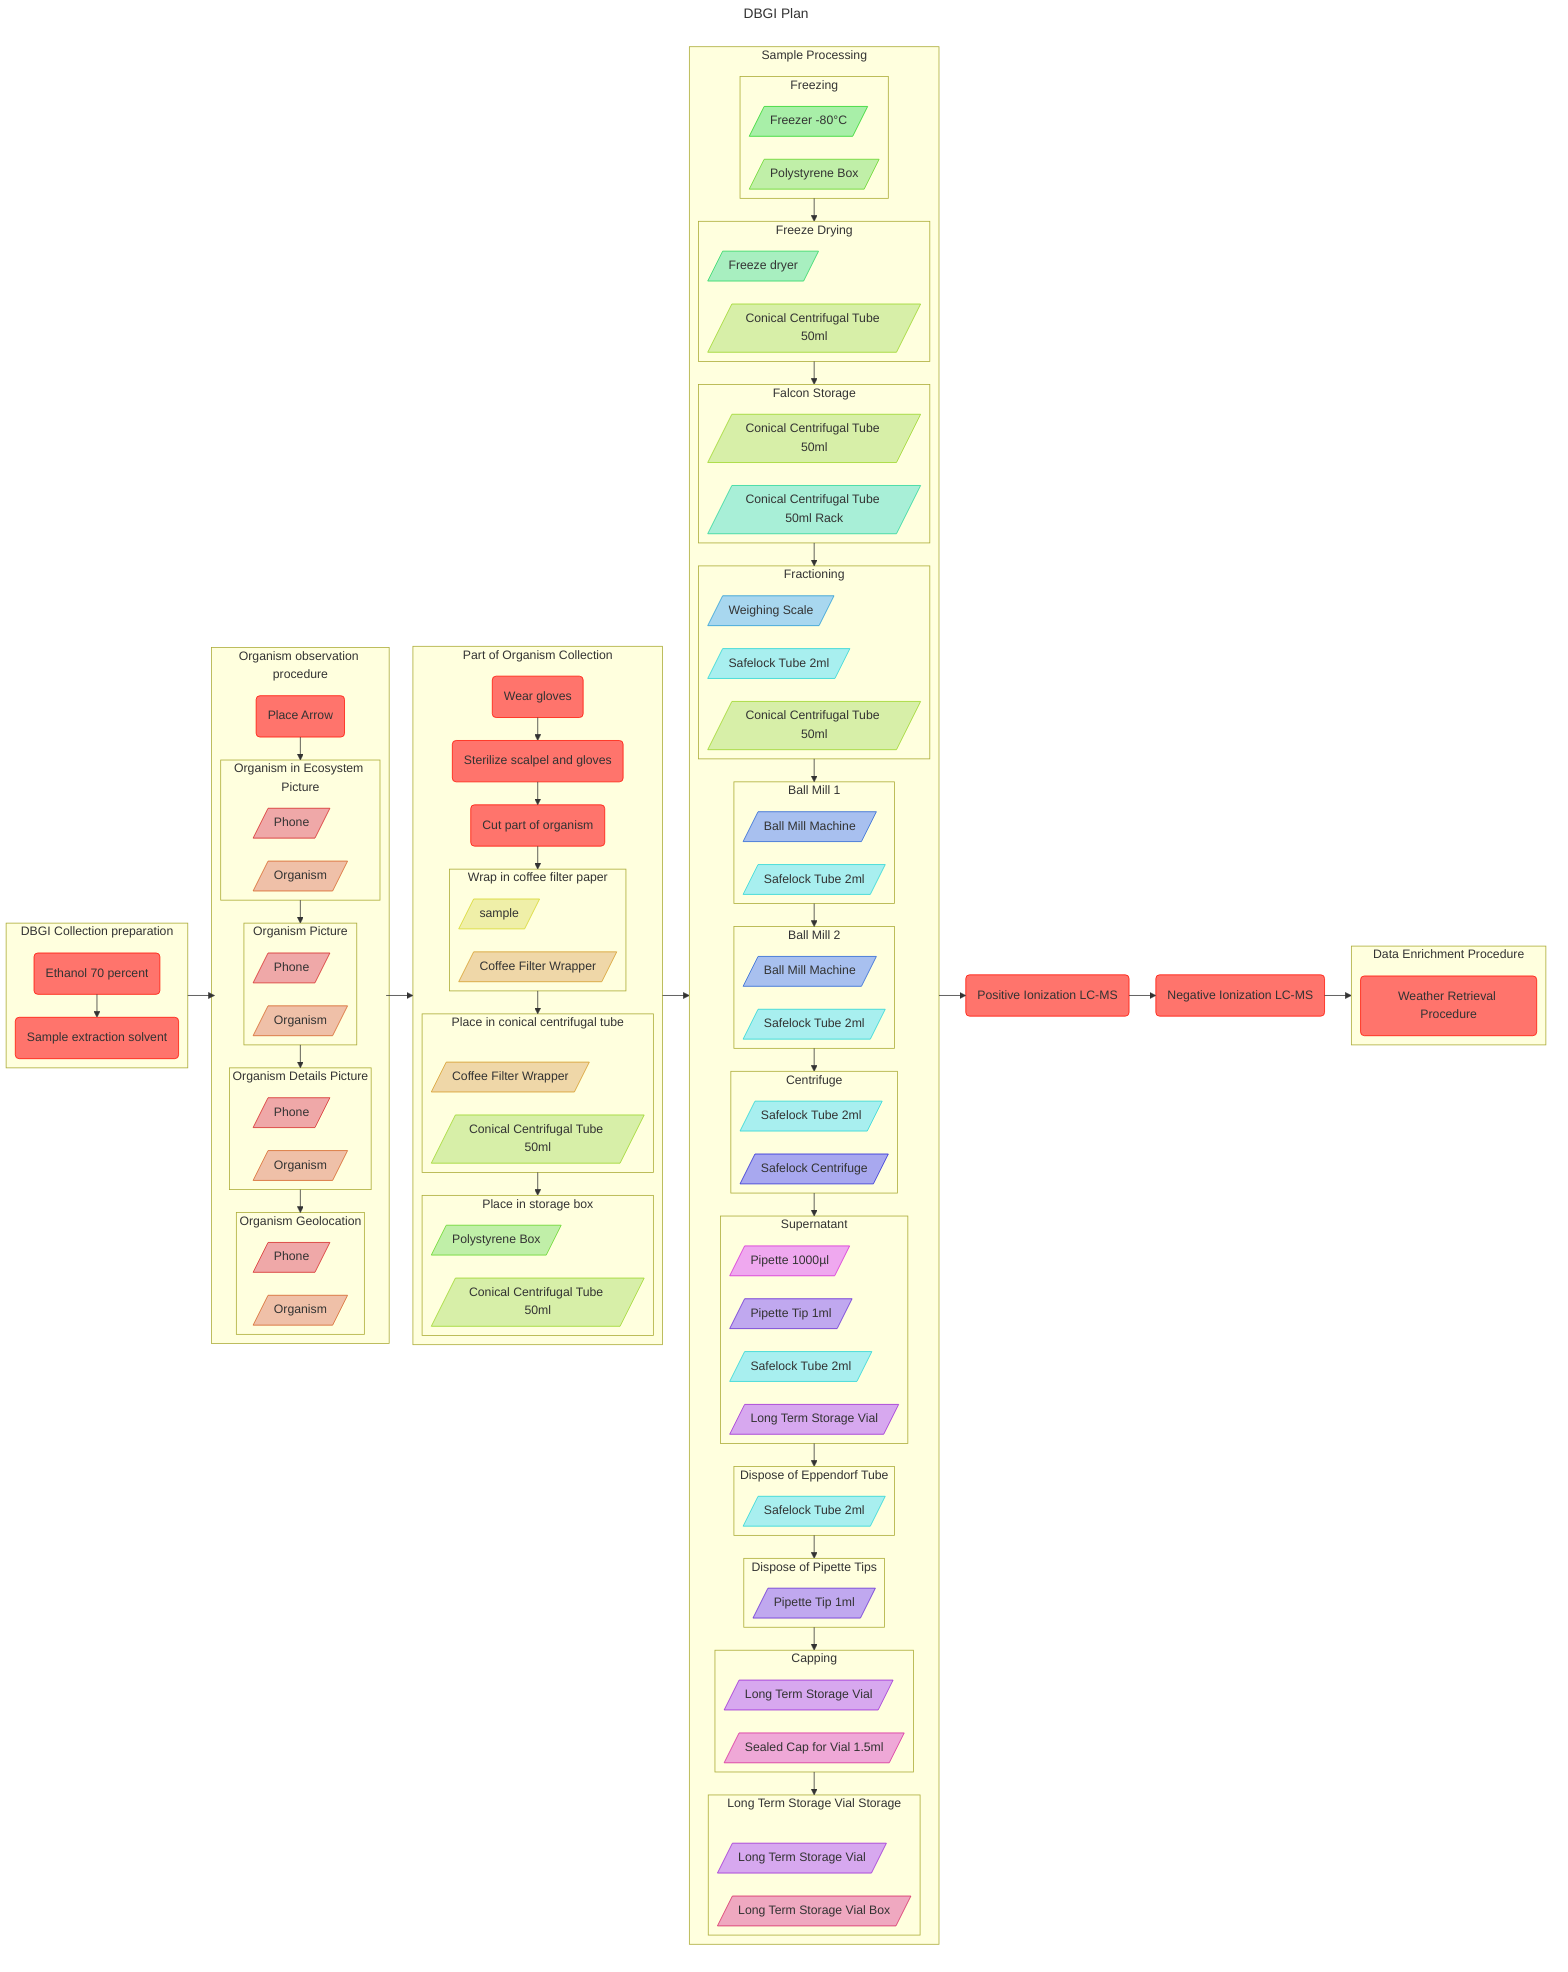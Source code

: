 ---
title: DBGI Plan
config:
  flowchart:
    defaultRenderer: "elk"
---
flowchart LR
classDef procedure_template fill: #ff746c,stroke: #ff1305
classDef t0 fill: #efa8a8,stroke: #d62727
classDef t1 fill: #efc0a8,stroke: #d66227
classDef t2 fill: #efd7a8,stroke: #d69b27
classDef t3 fill: #efefa8,stroke: #d6d627
classDef t4 fill: #d7efa8,stroke: #9bd627
classDef t5 fill: #c0efa8,stroke: #62d627
classDef t6 fill: #a8efa8,stroke: #27d627
classDef t7 fill: #a8efc0,stroke: #27d662
classDef t8 fill: #a8efd7,stroke: #27d69b
classDef t9 fill: #a8efef,stroke: #27d6d6
classDef t10 fill: #a8d7ef,stroke: #279bd6
classDef t11 fill: #a8c0ef,stroke: #2762d6
classDef t12 fill: #a8a8ef,stroke: #2727d6
classDef t13 fill: #c0a8ef,stroke: #6227d6
classDef t14 fill: #d7a8ef,stroke: #9b27d6
classDef t15 fill: #efa8ef,stroke: #d627d6
classDef t16 fill: #efa8d7,stroke: #d6279b
classDef t17 fill: #efa8c0,stroke: #d62762
subgraph v2 ["`DBGI Collection preparation`"]
    direction TB
    v0@{shape: rounded, label: "Ethanol 70 percent"}
class v0 procedure_template
    v1@{shape: rounded, label: "Sample extraction solvent"}
class v1 procedure_template
end
subgraph v40 ["`Sample Processing`"]
    direction TB
    subgraph v5 ["`Freezing`"]
    direction LR
    v3@{shape: lean-r, label: "Polystyrene Box"}
class v3 t5
    v4@{shape: lean-r, label: "Freezer -80°C"}
class v4 t6
end
    subgraph v8 ["`Freeze Drying`"]
    direction LR
    v6@{shape: lean-r, label: "Conical Centrifugal Tube 50ml"}
class v6 t4
    v7@{shape: lean-r, label: "Freeze dryer"}
class v7 t7
end
    subgraph v11 ["`Falcon Storage`"]
    direction LR
    v9@{shape: lean-r, label: "Conical Centrifugal Tube 50ml"}
class v9 t4
    v10@{shape: lean-r, label: "Conical Centrifugal Tube 50ml Rack"}
class v10 t8
end
    subgraph v15 ["`Fractioning`"]
    direction LR
    v12@{shape: lean-r, label: "Safelock Tube 2ml"}
class v12 t9
    v13@{shape: lean-r, label: "Conical Centrifugal Tube 50ml"}
class v13 t4
    v14@{shape: lean-r, label: "Weighing Scale"}
class v14 t10
end
    subgraph v18 ["`Ball Mill 1`"]
    direction LR
    v16@{shape: lean-r, label: "Safelock Tube 2ml"}
class v16 t9
    v17@{shape: lean-r, label: "Ball Mill Machine"}
class v17 t11
end
    subgraph v21 ["`Ball Mill 2`"]
    direction LR
    v19@{shape: lean-r, label: "Safelock Tube 2ml"}
class v19 t9
    v20@{shape: lean-r, label: "Ball Mill Machine"}
class v20 t11
end
    subgraph v24 ["`Centrifuge`"]
    direction LR
    v22@{shape: lean-r, label: "Safelock Tube 2ml"}
class v22 t9
    v23@{shape: lean-r, label: "Safelock Centrifuge"}
class v23 t12
end
    subgraph v29 ["`Supernatant`"]
    direction LR
    v25@{shape: lean-r, label: "Pipette Tip 1ml"}
class v25 t13
    v26@{shape: lean-r, label: "Safelock Tube 2ml"}
class v26 t9
    v27@{shape: lean-r, label: "Long Term Storage Vial"}
class v27 t14
    v28@{shape: lean-r, label: "Pipette 1000µl"}
class v28 t15
end
    subgraph v32 ["`Capping`"]
    direction LR
    v30@{shape: lean-r, label: "Sealed Cap for Vial 1.5ml"}
class v30 t16
    v31@{shape: lean-r, label: "Long Term Storage Vial"}
class v31 t14
end
    subgraph v35 ["`Long Term Storage Vial Storage`"]
    direction LR
    v33@{shape: lean-r, label: "Long Term Storage Vial"}
class v33 t14
    v34@{shape: lean-r, label: "Long Term Storage Vial Box"}
class v34 t17
end
    subgraph v37 ["`Dispose of Eppendorf Tube`"]
    direction LR
    v36@{shape: lean-r, label: "Safelock Tube 2ml"}
class v36 t9
end
    subgraph v39 ["`Dispose of Pipette Tips`"]
    direction LR
    v38@{shape: lean-r, label: "Pipette Tip 1ml"}
class v38 t13
end
end
v41@{shape: rounded, label: "Positive Ionization LC-MS"}
class v41 procedure_template
v42@{shape: rounded, label: "Negative Ionization LC-MS"}
class v42 procedure_template
subgraph v56 ["`Organism observation procedure`"]
    direction TB
    v43@{shape: rounded, label: "Place Arrow"}
class v43 procedure_template
    subgraph v46 ["`Organism in Ecosystem Picture`"]
    direction LR
    v44@{shape: lean-r, label: "Phone"}
class v44 t0
    v45@{shape: lean-r, label: "Organism"}
class v45 t1
end
    subgraph v49 ["`Organism Picture`"]
    direction LR
    v47@{shape: lean-r, label: "Phone"}
class v47 t0
    v48@{shape: lean-r, label: "Organism"}
class v48 t1
end
    subgraph v52 ["`Organism Details Picture`"]
    direction LR
    v50@{shape: lean-r, label: "Phone"}
class v50 t0
    v51@{shape: lean-r, label: "Organism"}
class v51 t1
end
    subgraph v55 ["`Organism Geolocation`"]
    direction LR
    v53@{shape: lean-r, label: "Phone"}
class v53 t0
    v54@{shape: lean-r, label: "Organism"}
class v54 t1
end
end
subgraph v69 ["`Part of Organism Collection`"]
    direction TB
    v57@{shape: rounded, label: "Wear gloves"}
class v57 procedure_template
    v58@{shape: rounded, label: "Sterilize scalpel and gloves"}
class v58 procedure_template
    v59@{shape: rounded, label: "Cut part of organism"}
class v59 procedure_template
    subgraph v62 ["`Wrap in coffee filter paper`"]
    direction LR
    v60@{shape: lean-r, label: "Coffee Filter Wrapper"}
class v60 t2
    v61@{shape: lean-r, label: "sample"}
class v61 t3
end
    subgraph v65 ["`Place in conical centrifugal tube`"]
    direction LR
    v63@{shape: lean-r, label: "Coffee Filter Wrapper"}
class v63 t2
    v64@{shape: lean-r, label: "Conical Centrifugal Tube 50ml"}
class v64 t4
end
    subgraph v68 ["`Place in storage box`"]
    direction LR
    v66@{shape: lean-r, label: "Conical Centrifugal Tube 50ml"}
class v66 t4
    v67@{shape: lean-r, label: "Polystyrene Box"}
class v67 t5
end
end
subgraph v71 ["`Data Enrichment Procedure`"]
    direction TB
    v70@{shape: rounded, label: "Weather Retrieval Procedure"}
class v70 procedure_template
end
v0 e0@---> v1
v5 e1@---> v8
v8 e2@---> v11
v11 e3@---> v15
v15 e4@---> v18
v18 e5@---> v21
v21 e6@---> v24
v24 e7@---> v29
v29 e8@---> v37
v32 e9@---> v35
v37 e10@---> v39
v39 e11@---> v32
v43 e12@---> v46
v46 e13@---> v49
v49 e14@---> v52
v52 e15@---> v55
v57 e16@---> v58
v58 e17@---> v59
v59 e18@---> v62
v62 e19@---> v65
v65 e20@---> v68
v2 e21@---> v56
v40 e22@---> v41
v41 e23@---> v42
v42 e24@---> v71
v56 e25@---> v69
v69 e26@---> v40